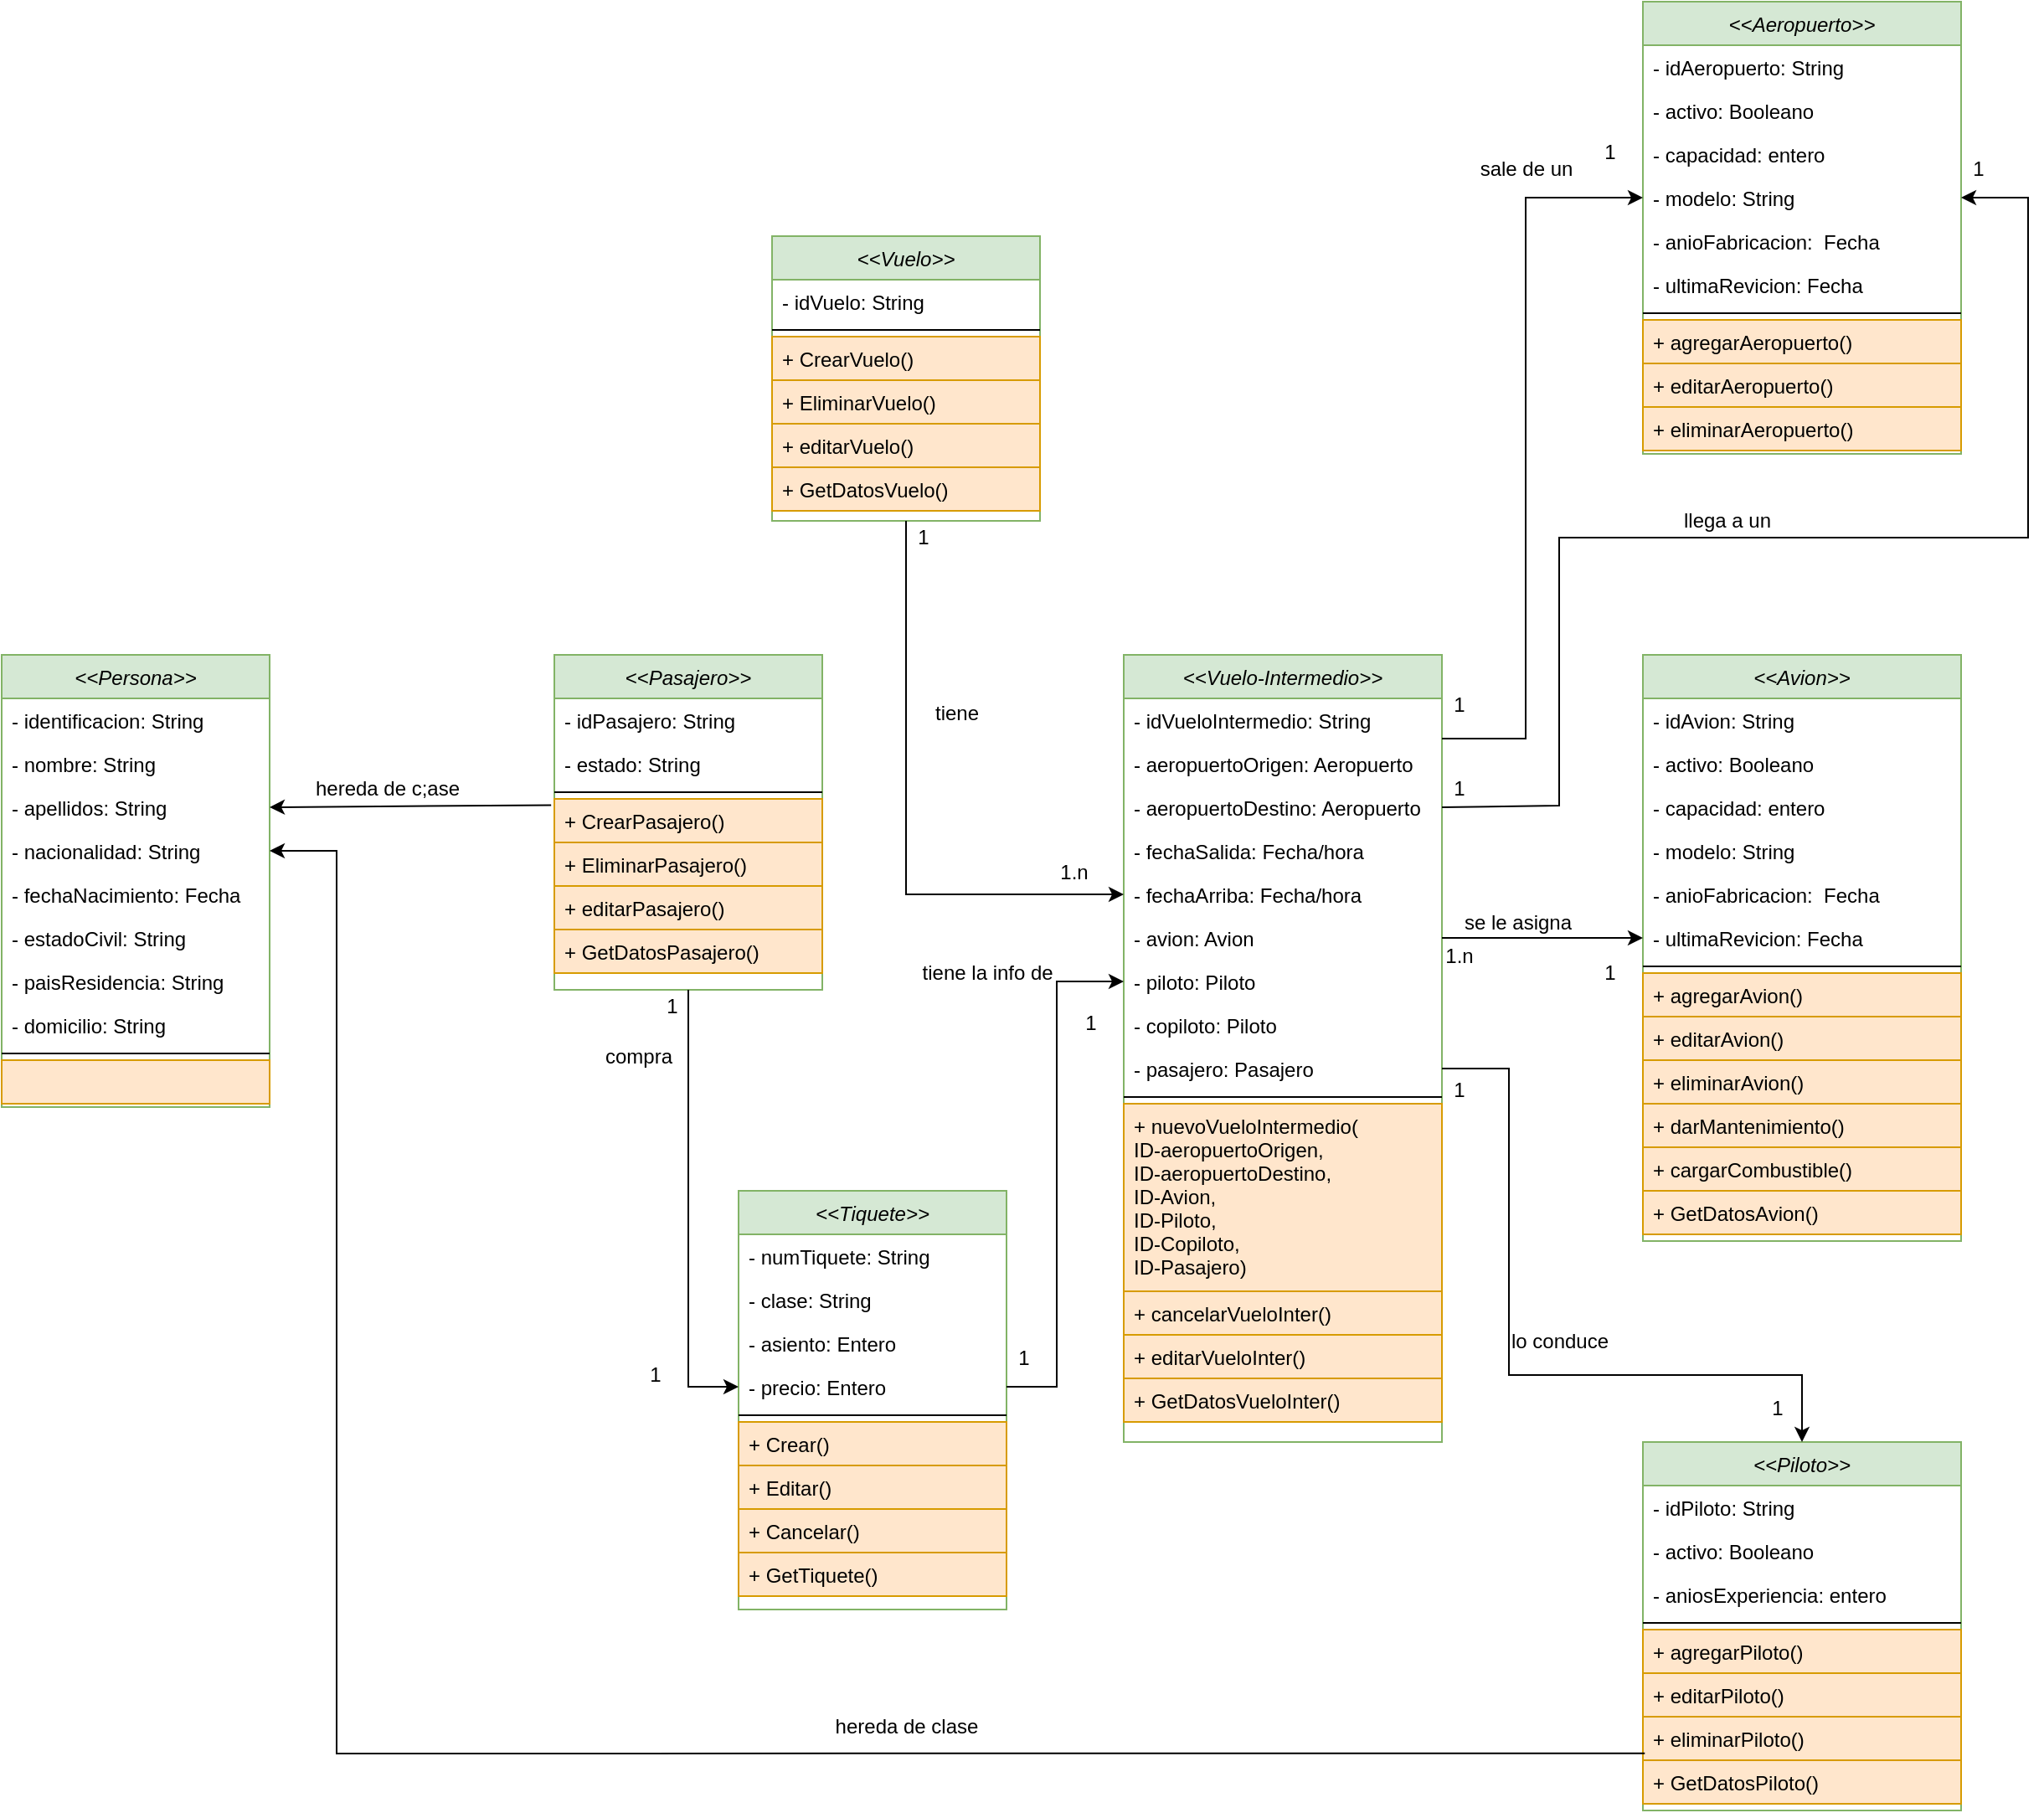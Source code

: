 <mxfile version="20.7.4" type="device"><diagram id="C5RBs43oDa-KdzZeNtuy" name="Page-1"><mxGraphModel dx="1018" dy="1981" grid="1" gridSize="10" guides="1" tooltips="1" connect="1" arrows="1" fold="1" page="1" pageScale="1" pageWidth="827" pageHeight="1169" math="0" shadow="0"><root><mxCell id="WIyWlLk6GJQsqaUBKTNV-0"/><mxCell id="WIyWlLk6GJQsqaUBKTNV-1" parent="WIyWlLk6GJQsqaUBKTNV-0"/><mxCell id="zkfFHV4jXpPFQw0GAbJ--0" value="&lt;&lt;Persona&gt;&gt;" style="swimlane;fontStyle=2;align=center;verticalAlign=top;childLayout=stackLayout;horizontal=1;startSize=26;horizontalStack=0;resizeParent=1;resizeLast=0;collapsible=1;marginBottom=0;rounded=0;shadow=0;strokeWidth=1;fillColor=#d5e8d4;strokeColor=#82b366;" parent="WIyWlLk6GJQsqaUBKTNV-1" vertex="1"><mxGeometry x="150" y="-40" width="160" height="270" as="geometry"><mxRectangle x="230" y="140" width="160" height="26" as="alternateBounds"/></mxGeometry></mxCell><mxCell id="zkfFHV4jXpPFQw0GAbJ--1" value="- identificacion: String" style="text;align=left;verticalAlign=top;spacingLeft=4;spacingRight=4;overflow=hidden;rotatable=0;points=[[0,0.5],[1,0.5]];portConstraint=eastwest;" parent="zkfFHV4jXpPFQw0GAbJ--0" vertex="1"><mxGeometry y="26" width="160" height="26" as="geometry"/></mxCell><mxCell id="dXhP8TIzylV8BkJIkrdL-0" value="- nombre: String" style="text;align=left;verticalAlign=top;spacingLeft=4;spacingRight=4;overflow=hidden;rotatable=0;points=[[0,0.5],[1,0.5]];portConstraint=eastwest;" parent="zkfFHV4jXpPFQw0GAbJ--0" vertex="1"><mxGeometry y="52" width="160" height="26" as="geometry"/></mxCell><mxCell id="dXhP8TIzylV8BkJIkrdL-1" value="- apellidos: String" style="text;align=left;verticalAlign=top;spacingLeft=4;spacingRight=4;overflow=hidden;rotatable=0;points=[[0,0.5],[1,0.5]];portConstraint=eastwest;" parent="zkfFHV4jXpPFQw0GAbJ--0" vertex="1"><mxGeometry y="78" width="160" height="26" as="geometry"/></mxCell><mxCell id="dXhP8TIzylV8BkJIkrdL-2" value="- nacionalidad: String" style="text;align=left;verticalAlign=top;spacingLeft=4;spacingRight=4;overflow=hidden;rotatable=0;points=[[0,0.5],[1,0.5]];portConstraint=eastwest;" parent="zkfFHV4jXpPFQw0GAbJ--0" vertex="1"><mxGeometry y="104" width="160" height="26" as="geometry"/></mxCell><mxCell id="dXhP8TIzylV8BkJIkrdL-3" value="- fechaNacimiento: Fecha" style="text;align=left;verticalAlign=top;spacingLeft=4;spacingRight=4;overflow=hidden;rotatable=0;points=[[0,0.5],[1,0.5]];portConstraint=eastwest;" parent="zkfFHV4jXpPFQw0GAbJ--0" vertex="1"><mxGeometry y="130" width="160" height="26" as="geometry"/></mxCell><mxCell id="dXhP8TIzylV8BkJIkrdL-4" value="- estadoCivil: String" style="text;align=left;verticalAlign=top;spacingLeft=4;spacingRight=4;overflow=hidden;rotatable=0;points=[[0,0.5],[1,0.5]];portConstraint=eastwest;" parent="zkfFHV4jXpPFQw0GAbJ--0" vertex="1"><mxGeometry y="156" width="160" height="26" as="geometry"/></mxCell><mxCell id="dXhP8TIzylV8BkJIkrdL-5" value="- paisResidencia: String" style="text;align=left;verticalAlign=top;spacingLeft=4;spacingRight=4;overflow=hidden;rotatable=0;points=[[0,0.5],[1,0.5]];portConstraint=eastwest;" parent="zkfFHV4jXpPFQw0GAbJ--0" vertex="1"><mxGeometry y="182" width="160" height="26" as="geometry"/></mxCell><mxCell id="dXhP8TIzylV8BkJIkrdL-6" value="- domicilio: String" style="text;align=left;verticalAlign=top;spacingLeft=4;spacingRight=4;overflow=hidden;rotatable=0;points=[[0,0.5],[1,0.5]];portConstraint=eastwest;" parent="zkfFHV4jXpPFQw0GAbJ--0" vertex="1"><mxGeometry y="208" width="160" height="26" as="geometry"/></mxCell><mxCell id="zkfFHV4jXpPFQw0GAbJ--4" value="" style="line;html=1;strokeWidth=1;align=left;verticalAlign=middle;spacingTop=-1;spacingLeft=3;spacingRight=3;rotatable=0;labelPosition=right;points=[];portConstraint=eastwest;" parent="zkfFHV4jXpPFQw0GAbJ--0" vertex="1"><mxGeometry y="234" width="160" height="8" as="geometry"/></mxCell><mxCell id="dXhP8TIzylV8BkJIkrdL-23" value="" style="text;align=left;verticalAlign=top;spacingLeft=4;spacingRight=4;overflow=hidden;rotatable=0;points=[[0,0.5],[1,0.5]];portConstraint=eastwest;fillColor=#ffe6cc;strokeColor=#d79b00;" parent="zkfFHV4jXpPFQw0GAbJ--0" vertex="1"><mxGeometry y="242" width="160" height="26" as="geometry"/></mxCell><mxCell id="dXhP8TIzylV8BkJIkrdL-7" value="&lt;&lt;Pasajero&gt;&gt;" style="swimlane;fontStyle=2;align=center;verticalAlign=top;childLayout=stackLayout;horizontal=1;startSize=26;horizontalStack=0;resizeParent=1;resizeLast=0;collapsible=1;marginBottom=0;rounded=0;shadow=0;strokeWidth=1;fillColor=#d5e8d4;strokeColor=#82b366;" parent="WIyWlLk6GJQsqaUBKTNV-1" vertex="1"><mxGeometry x="480" y="-40" width="160" height="200" as="geometry"><mxRectangle x="230" y="140" width="160" height="26" as="alternateBounds"/></mxGeometry></mxCell><mxCell id="dXhP8TIzylV8BkJIkrdL-8" value="- idPasajero: String" style="text;align=left;verticalAlign=top;spacingLeft=4;spacingRight=4;overflow=hidden;rotatable=0;points=[[0,0.5],[1,0.5]];portConstraint=eastwest;" parent="dXhP8TIzylV8BkJIkrdL-7" vertex="1"><mxGeometry y="26" width="160" height="26" as="geometry"/></mxCell><mxCell id="dXhP8TIzylV8BkJIkrdL-9" value="- estado: String" style="text;align=left;verticalAlign=top;spacingLeft=4;spacingRight=4;overflow=hidden;rotatable=0;points=[[0,0.5],[1,0.5]];portConstraint=eastwest;" parent="dXhP8TIzylV8BkJIkrdL-7" vertex="1"><mxGeometry y="52" width="160" height="26" as="geometry"/></mxCell><mxCell id="dXhP8TIzylV8BkJIkrdL-16" value="" style="line;html=1;strokeWidth=1;align=left;verticalAlign=middle;spacingTop=-1;spacingLeft=3;spacingRight=3;rotatable=0;labelPosition=right;points=[];portConstraint=eastwest;" parent="dXhP8TIzylV8BkJIkrdL-7" vertex="1"><mxGeometry y="78" width="160" height="8" as="geometry"/></mxCell><mxCell id="dXhP8TIzylV8BkJIkrdL-18" value="+ CrearPasajero()" style="text;align=left;verticalAlign=top;spacingLeft=4;spacingRight=4;overflow=hidden;rotatable=0;points=[[0,0.5],[1,0.5]];portConstraint=eastwest;fillColor=#ffe6cc;strokeColor=#d79b00;" parent="dXhP8TIzylV8BkJIkrdL-7" vertex="1"><mxGeometry y="86" width="160" height="26" as="geometry"/></mxCell><mxCell id="dXhP8TIzylV8BkJIkrdL-19" value="+ EliminarPasajero()" style="text;align=left;verticalAlign=top;spacingLeft=4;spacingRight=4;overflow=hidden;rotatable=0;points=[[0,0.5],[1,0.5]];portConstraint=eastwest;fillColor=#ffe6cc;strokeColor=#d79b00;" parent="dXhP8TIzylV8BkJIkrdL-7" vertex="1"><mxGeometry y="112" width="160" height="26" as="geometry"/></mxCell><mxCell id="dXhP8TIzylV8BkJIkrdL-20" value="+ editarPasajero()" style="text;align=left;verticalAlign=top;spacingLeft=4;spacingRight=4;overflow=hidden;rotatable=0;points=[[0,0.5],[1,0.5]];portConstraint=eastwest;fillColor=#ffe6cc;strokeColor=#d79b00;" parent="dXhP8TIzylV8BkJIkrdL-7" vertex="1"><mxGeometry y="138" width="160" height="26" as="geometry"/></mxCell><mxCell id="dXhP8TIzylV8BkJIkrdL-21" value="+ GetDatosPasajero()" style="text;align=left;verticalAlign=top;spacingLeft=4;spacingRight=4;overflow=hidden;rotatable=0;points=[[0,0.5],[1,0.5]];portConstraint=eastwest;fillColor=#ffe6cc;strokeColor=#d79b00;" parent="dXhP8TIzylV8BkJIkrdL-7" vertex="1"><mxGeometry y="164" width="160" height="26" as="geometry"/></mxCell><mxCell id="dXhP8TIzylV8BkJIkrdL-25" value="&lt;&lt;Vuelo&gt;&gt;" style="swimlane;fontStyle=2;align=center;verticalAlign=top;childLayout=stackLayout;horizontal=1;startSize=26;horizontalStack=0;resizeParent=1;resizeLast=0;collapsible=1;marginBottom=0;rounded=0;shadow=0;strokeWidth=1;fillColor=#d5e8d4;strokeColor=#82b366;" parent="WIyWlLk6GJQsqaUBKTNV-1" vertex="1"><mxGeometry x="610" y="-290" width="160" height="170" as="geometry"><mxRectangle x="230" y="140" width="160" height="26" as="alternateBounds"/></mxGeometry></mxCell><mxCell id="dXhP8TIzylV8BkJIkrdL-26" value="- idVuelo: String" style="text;align=left;verticalAlign=top;spacingLeft=4;spacingRight=4;overflow=hidden;rotatable=0;points=[[0,0.5],[1,0.5]];portConstraint=eastwest;" parent="dXhP8TIzylV8BkJIkrdL-25" vertex="1"><mxGeometry y="26" width="160" height="26" as="geometry"/></mxCell><mxCell id="dXhP8TIzylV8BkJIkrdL-28" value="" style="line;html=1;strokeWidth=1;align=left;verticalAlign=middle;spacingTop=-1;spacingLeft=3;spacingRight=3;rotatable=0;labelPosition=right;points=[];portConstraint=eastwest;" parent="dXhP8TIzylV8BkJIkrdL-25" vertex="1"><mxGeometry y="52" width="160" height="8" as="geometry"/></mxCell><mxCell id="dXhP8TIzylV8BkJIkrdL-29" value="+ CrearVuelo()" style="text;align=left;verticalAlign=top;spacingLeft=4;spacingRight=4;overflow=hidden;rotatable=0;points=[[0,0.5],[1,0.5]];portConstraint=eastwest;fillColor=#ffe6cc;strokeColor=#d79b00;" parent="dXhP8TIzylV8BkJIkrdL-25" vertex="1"><mxGeometry y="60" width="160" height="26" as="geometry"/></mxCell><mxCell id="dXhP8TIzylV8BkJIkrdL-30" value="+ EliminarVuelo()" style="text;align=left;verticalAlign=top;spacingLeft=4;spacingRight=4;overflow=hidden;rotatable=0;points=[[0,0.5],[1,0.5]];portConstraint=eastwest;fillColor=#ffe6cc;strokeColor=#d79b00;" parent="dXhP8TIzylV8BkJIkrdL-25" vertex="1"><mxGeometry y="86" width="160" height="26" as="geometry"/></mxCell><mxCell id="dXhP8TIzylV8BkJIkrdL-31" value="+ editarVuelo()" style="text;align=left;verticalAlign=top;spacingLeft=4;spacingRight=4;overflow=hidden;rotatable=0;points=[[0,0.5],[1,0.5]];portConstraint=eastwest;fillColor=#ffe6cc;strokeColor=#d79b00;" parent="dXhP8TIzylV8BkJIkrdL-25" vertex="1"><mxGeometry y="112" width="160" height="26" as="geometry"/></mxCell><mxCell id="dXhP8TIzylV8BkJIkrdL-32" value="+ GetDatosVuelo()" style="text;align=left;verticalAlign=top;spacingLeft=4;spacingRight=4;overflow=hidden;rotatable=0;points=[[0,0.5],[1,0.5]];portConstraint=eastwest;fillColor=#ffe6cc;strokeColor=#d79b00;" parent="dXhP8TIzylV8BkJIkrdL-25" vertex="1"><mxGeometry y="138" width="160" height="26" as="geometry"/></mxCell><mxCell id="dXhP8TIzylV8BkJIkrdL-33" value="&lt;&lt;Tiquete&gt;&gt;" style="swimlane;fontStyle=2;align=center;verticalAlign=top;childLayout=stackLayout;horizontal=1;startSize=26;horizontalStack=0;resizeParent=1;resizeLast=0;collapsible=1;marginBottom=0;rounded=0;shadow=0;strokeWidth=1;fillColor=#d5e8d4;strokeColor=#82b366;" parent="WIyWlLk6GJQsqaUBKTNV-1" vertex="1"><mxGeometry x="590" y="280" width="160" height="250" as="geometry"><mxRectangle x="230" y="140" width="160" height="26" as="alternateBounds"/></mxGeometry></mxCell><mxCell id="dXhP8TIzylV8BkJIkrdL-34" value="- numTiquete: String" style="text;align=left;verticalAlign=top;spacingLeft=4;spacingRight=4;overflow=hidden;rotatable=0;points=[[0,0.5],[1,0.5]];portConstraint=eastwest;" parent="dXhP8TIzylV8BkJIkrdL-33" vertex="1"><mxGeometry y="26" width="160" height="26" as="geometry"/></mxCell><mxCell id="dXhP8TIzylV8BkJIkrdL-35" value="- clase: String" style="text;align=left;verticalAlign=top;spacingLeft=4;spacingRight=4;overflow=hidden;rotatable=0;points=[[0,0.5],[1,0.5]];portConstraint=eastwest;" parent="dXhP8TIzylV8BkJIkrdL-33" vertex="1"><mxGeometry y="52" width="160" height="26" as="geometry"/></mxCell><mxCell id="dXhP8TIzylV8BkJIkrdL-36" value="- asiento: Entero" style="text;align=left;verticalAlign=top;spacingLeft=4;spacingRight=4;overflow=hidden;rotatable=0;points=[[0,0.5],[1,0.5]];portConstraint=eastwest;" parent="dXhP8TIzylV8BkJIkrdL-33" vertex="1"><mxGeometry y="78" width="160" height="26" as="geometry"/></mxCell><mxCell id="dXhP8TIzylV8BkJIkrdL-37" value="- precio: Entero" style="text;align=left;verticalAlign=top;spacingLeft=4;spacingRight=4;overflow=hidden;rotatable=0;points=[[0,0.5],[1,0.5]];portConstraint=eastwest;" parent="dXhP8TIzylV8BkJIkrdL-33" vertex="1"><mxGeometry y="104" width="160" height="26" as="geometry"/></mxCell><mxCell id="dXhP8TIzylV8BkJIkrdL-42" value="" style="line;html=1;strokeWidth=1;align=left;verticalAlign=middle;spacingTop=-1;spacingLeft=3;spacingRight=3;rotatable=0;labelPosition=right;points=[];portConstraint=eastwest;" parent="dXhP8TIzylV8BkJIkrdL-33" vertex="1"><mxGeometry y="130" width="160" height="8" as="geometry"/></mxCell><mxCell id="dXhP8TIzylV8BkJIkrdL-44" value="+ Crear()" style="text;align=left;verticalAlign=top;spacingLeft=4;spacingRight=4;overflow=hidden;rotatable=0;points=[[0,0.5],[1,0.5]];portConstraint=eastwest;fillColor=#ffe6cc;strokeColor=#d79b00;" parent="dXhP8TIzylV8BkJIkrdL-33" vertex="1"><mxGeometry y="138" width="160" height="26" as="geometry"/></mxCell><mxCell id="dXhP8TIzylV8BkJIkrdL-47" value="+ Editar()" style="text;align=left;verticalAlign=top;spacingLeft=4;spacingRight=4;overflow=hidden;rotatable=0;points=[[0,0.5],[1,0.5]];portConstraint=eastwest;fillColor=#ffe6cc;strokeColor=#d79b00;" parent="dXhP8TIzylV8BkJIkrdL-33" vertex="1"><mxGeometry y="164" width="160" height="26" as="geometry"/></mxCell><mxCell id="dXhP8TIzylV8BkJIkrdL-46" value="+ Cancelar()" style="text;align=left;verticalAlign=top;spacingLeft=4;spacingRight=4;overflow=hidden;rotatable=0;points=[[0,0.5],[1,0.5]];portConstraint=eastwest;fillColor=#ffe6cc;strokeColor=#d79b00;" parent="dXhP8TIzylV8BkJIkrdL-33" vertex="1"><mxGeometry y="190" width="160" height="26" as="geometry"/></mxCell><mxCell id="dXhP8TIzylV8BkJIkrdL-45" value="+ GetTiquete()" style="text;align=left;verticalAlign=top;spacingLeft=4;spacingRight=4;overflow=hidden;rotatable=0;points=[[0,0.5],[1,0.5]];portConstraint=eastwest;fillColor=#ffe6cc;strokeColor=#d79b00;" parent="dXhP8TIzylV8BkJIkrdL-33" vertex="1"><mxGeometry y="216" width="160" height="26" as="geometry"/></mxCell><mxCell id="dXhP8TIzylV8BkJIkrdL-48" value="&lt;&lt;Vuelo-Intermedio&gt;&gt;" style="swimlane;fontStyle=2;align=center;verticalAlign=top;childLayout=stackLayout;horizontal=1;startSize=26;horizontalStack=0;resizeParent=1;resizeLast=0;collapsible=1;marginBottom=0;rounded=0;shadow=0;strokeWidth=1;fillColor=#d5e8d4;strokeColor=#82b366;" parent="WIyWlLk6GJQsqaUBKTNV-1" vertex="1"><mxGeometry x="820" y="-40" width="190" height="470" as="geometry"><mxRectangle x="230" y="140" width="160" height="26" as="alternateBounds"/></mxGeometry></mxCell><mxCell id="dXhP8TIzylV8BkJIkrdL-49" value="- idVueloIntermedio: String" style="text;align=left;verticalAlign=top;spacingLeft=4;spacingRight=4;overflow=hidden;rotatable=0;points=[[0,0.5],[1,0.5]];portConstraint=eastwest;" parent="dXhP8TIzylV8BkJIkrdL-48" vertex="1"><mxGeometry y="26" width="190" height="26" as="geometry"/></mxCell><mxCell id="dXhP8TIzylV8BkJIkrdL-50" value="- aeropuertoOrigen: Aeropuerto" style="text;align=left;verticalAlign=top;spacingLeft=4;spacingRight=4;overflow=hidden;rotatable=0;points=[[0,0.5],[1,0.5]];portConstraint=eastwest;" parent="dXhP8TIzylV8BkJIkrdL-48" vertex="1"><mxGeometry y="52" width="190" height="26" as="geometry"/></mxCell><mxCell id="dXhP8TIzylV8BkJIkrdL-59" value="- aeropuertoDestino: Aeropuerto" style="text;align=left;verticalAlign=top;spacingLeft=4;spacingRight=4;overflow=hidden;rotatable=0;points=[[0,0.5],[1,0.5]];portConstraint=eastwest;" parent="dXhP8TIzylV8BkJIkrdL-48" vertex="1"><mxGeometry y="78" width="190" height="26" as="geometry"/></mxCell><mxCell id="dXhP8TIzylV8BkJIkrdL-52" value="- fechaSalida: Fecha/hora" style="text;align=left;verticalAlign=top;spacingLeft=4;spacingRight=4;overflow=hidden;rotatable=0;points=[[0,0.5],[1,0.5]];portConstraint=eastwest;" parent="dXhP8TIzylV8BkJIkrdL-48" vertex="1"><mxGeometry y="104" width="190" height="26" as="geometry"/></mxCell><mxCell id="dXhP8TIzylV8BkJIkrdL-53" value="- fechaArriba: Fecha/hora" style="text;align=left;verticalAlign=top;spacingLeft=4;spacingRight=4;overflow=hidden;rotatable=0;points=[[0,0.5],[1,0.5]];portConstraint=eastwest;" parent="dXhP8TIzylV8BkJIkrdL-48" vertex="1"><mxGeometry y="130" width="190" height="26" as="geometry"/></mxCell><mxCell id="dXhP8TIzylV8BkJIkrdL-54" value="- avion: Avion" style="text;align=left;verticalAlign=top;spacingLeft=4;spacingRight=4;overflow=hidden;rotatable=0;points=[[0,0.5],[1,0.5]];portConstraint=eastwest;" parent="dXhP8TIzylV8BkJIkrdL-48" vertex="1"><mxGeometry y="156" width="190" height="26" as="geometry"/></mxCell><mxCell id="dXhP8TIzylV8BkJIkrdL-55" value="- piloto: Piloto" style="text;align=left;verticalAlign=top;spacingLeft=4;spacingRight=4;overflow=hidden;rotatable=0;points=[[0,0.5],[1,0.5]];portConstraint=eastwest;" parent="dXhP8TIzylV8BkJIkrdL-48" vertex="1"><mxGeometry y="182" width="190" height="26" as="geometry"/></mxCell><mxCell id="dXhP8TIzylV8BkJIkrdL-56" value="- copiloto: Piloto" style="text;align=left;verticalAlign=top;spacingLeft=4;spacingRight=4;overflow=hidden;rotatable=0;points=[[0,0.5],[1,0.5]];portConstraint=eastwest;" parent="dXhP8TIzylV8BkJIkrdL-48" vertex="1"><mxGeometry y="208" width="190" height="26" as="geometry"/></mxCell><mxCell id="dXhP8TIzylV8BkJIkrdL-60" value="- pasajero: Pasajero" style="text;align=left;verticalAlign=top;spacingLeft=4;spacingRight=4;overflow=hidden;rotatable=0;points=[[0,0.5],[1,0.5]];portConstraint=eastwest;" parent="dXhP8TIzylV8BkJIkrdL-48" vertex="1"><mxGeometry y="234" width="190" height="26" as="geometry"/></mxCell><mxCell id="dXhP8TIzylV8BkJIkrdL-57" value="" style="line;html=1;strokeWidth=1;align=left;verticalAlign=middle;spacingTop=-1;spacingLeft=3;spacingRight=3;rotatable=0;labelPosition=right;points=[];portConstraint=eastwest;" parent="dXhP8TIzylV8BkJIkrdL-48" vertex="1"><mxGeometry y="260" width="190" height="8" as="geometry"/></mxCell><mxCell id="dXhP8TIzylV8BkJIkrdL-61" value="+ nuevoVueloIntermedio(&#10;ID-aeropuertoOrigen,&#10;ID-aeropuertoDestino,&#10;ID-Avion,&#10;ID-Piloto,&#10;ID-Copiloto,&#10;ID-Pasajero)" style="text;align=left;verticalAlign=top;spacingLeft=4;spacingRight=4;overflow=hidden;rotatable=0;points=[[0,0.5],[1,0.5]];portConstraint=eastwest;fillColor=#ffe6cc;strokeColor=#d79b00;" parent="dXhP8TIzylV8BkJIkrdL-48" vertex="1"><mxGeometry y="268" width="190" height="112" as="geometry"/></mxCell><mxCell id="dXhP8TIzylV8BkJIkrdL-62" value="+ cancelarVueloInter()" style="text;align=left;verticalAlign=top;spacingLeft=4;spacingRight=4;overflow=hidden;rotatable=0;points=[[0,0.5],[1,0.5]];portConstraint=eastwest;fillColor=#ffe6cc;strokeColor=#d79b00;" parent="dXhP8TIzylV8BkJIkrdL-48" vertex="1"><mxGeometry y="380" width="190" height="26" as="geometry"/></mxCell><mxCell id="dXhP8TIzylV8BkJIkrdL-64" value="+ editarVueloInter()" style="text;align=left;verticalAlign=top;spacingLeft=4;spacingRight=4;overflow=hidden;rotatable=0;points=[[0,0.5],[1,0.5]];portConstraint=eastwest;fillColor=#ffe6cc;strokeColor=#d79b00;" parent="dXhP8TIzylV8BkJIkrdL-48" vertex="1"><mxGeometry y="406" width="190" height="26" as="geometry"/></mxCell><mxCell id="dXhP8TIzylV8BkJIkrdL-65" value="+ GetDatosVueloInter()" style="text;align=left;verticalAlign=top;spacingLeft=4;spacingRight=4;overflow=hidden;rotatable=0;points=[[0,0.5],[1,0.5]];portConstraint=eastwest;fillColor=#ffe6cc;strokeColor=#d79b00;" parent="dXhP8TIzylV8BkJIkrdL-48" vertex="1"><mxGeometry y="432" width="190" height="26" as="geometry"/></mxCell><mxCell id="dXhP8TIzylV8BkJIkrdL-66" value="&lt;&lt;Avion&gt;&gt;" style="swimlane;fontStyle=2;align=center;verticalAlign=top;childLayout=stackLayout;horizontal=1;startSize=26;horizontalStack=0;resizeParent=1;resizeLast=0;collapsible=1;marginBottom=0;rounded=0;shadow=0;strokeWidth=1;fillColor=#d5e8d4;strokeColor=#82b366;" parent="WIyWlLk6GJQsqaUBKTNV-1" vertex="1"><mxGeometry x="1130" y="-40" width="190" height="350" as="geometry"><mxRectangle x="230" y="140" width="160" height="26" as="alternateBounds"/></mxGeometry></mxCell><mxCell id="dXhP8TIzylV8BkJIkrdL-67" value="- idAvion: String" style="text;align=left;verticalAlign=top;spacingLeft=4;spacingRight=4;overflow=hidden;rotatable=0;points=[[0,0.5],[1,0.5]];portConstraint=eastwest;" parent="dXhP8TIzylV8BkJIkrdL-66" vertex="1"><mxGeometry y="26" width="190" height="26" as="geometry"/></mxCell><mxCell id="dXhP8TIzylV8BkJIkrdL-68" value="- activo: Booleano" style="text;align=left;verticalAlign=top;spacingLeft=4;spacingRight=4;overflow=hidden;rotatable=0;points=[[0,0.5],[1,0.5]];portConstraint=eastwest;" parent="dXhP8TIzylV8BkJIkrdL-66" vertex="1"><mxGeometry y="52" width="190" height="26" as="geometry"/></mxCell><mxCell id="dXhP8TIzylV8BkJIkrdL-69" value="- capacidad: entero" style="text;align=left;verticalAlign=top;spacingLeft=4;spacingRight=4;overflow=hidden;rotatable=0;points=[[0,0.5],[1,0.5]];portConstraint=eastwest;" parent="dXhP8TIzylV8BkJIkrdL-66" vertex="1"><mxGeometry y="78" width="190" height="26" as="geometry"/></mxCell><mxCell id="dXhP8TIzylV8BkJIkrdL-70" value="- modelo: String" style="text;align=left;verticalAlign=top;spacingLeft=4;spacingRight=4;overflow=hidden;rotatable=0;points=[[0,0.5],[1,0.5]];portConstraint=eastwest;" parent="dXhP8TIzylV8BkJIkrdL-66" vertex="1"><mxGeometry y="104" width="190" height="26" as="geometry"/></mxCell><mxCell id="dXhP8TIzylV8BkJIkrdL-71" value="- anioFabricacion:  Fecha" style="text;align=left;verticalAlign=top;spacingLeft=4;spacingRight=4;overflow=hidden;rotatable=0;points=[[0,0.5],[1,0.5]];portConstraint=eastwest;" parent="dXhP8TIzylV8BkJIkrdL-66" vertex="1"><mxGeometry y="130" width="190" height="26" as="geometry"/></mxCell><mxCell id="dXhP8TIzylV8BkJIkrdL-72" value="- ultimaRevicion: Fecha" style="text;align=left;verticalAlign=top;spacingLeft=4;spacingRight=4;overflow=hidden;rotatable=0;points=[[0,0.5],[1,0.5]];portConstraint=eastwest;" parent="dXhP8TIzylV8BkJIkrdL-66" vertex="1"><mxGeometry y="156" width="190" height="26" as="geometry"/></mxCell><mxCell id="dXhP8TIzylV8BkJIkrdL-76" value="" style="line;html=1;strokeWidth=1;align=left;verticalAlign=middle;spacingTop=-1;spacingLeft=3;spacingRight=3;rotatable=0;labelPosition=right;points=[];portConstraint=eastwest;" parent="dXhP8TIzylV8BkJIkrdL-66" vertex="1"><mxGeometry y="182" width="190" height="8" as="geometry"/></mxCell><mxCell id="dXhP8TIzylV8BkJIkrdL-78" value="+ agregarAvion()" style="text;align=left;verticalAlign=top;spacingLeft=4;spacingRight=4;overflow=hidden;rotatable=0;points=[[0,0.5],[1,0.5]];portConstraint=eastwest;fillColor=#ffe6cc;strokeColor=#d79b00;" parent="dXhP8TIzylV8BkJIkrdL-66" vertex="1"><mxGeometry y="190" width="190" height="26" as="geometry"/></mxCell><mxCell id="dXhP8TIzylV8BkJIkrdL-79" value="+ editarAvion()" style="text;align=left;verticalAlign=top;spacingLeft=4;spacingRight=4;overflow=hidden;rotatable=0;points=[[0,0.5],[1,0.5]];portConstraint=eastwest;fillColor=#ffe6cc;strokeColor=#d79b00;" parent="dXhP8TIzylV8BkJIkrdL-66" vertex="1"><mxGeometry y="216" width="190" height="26" as="geometry"/></mxCell><mxCell id="dXhP8TIzylV8BkJIkrdL-80" value="+ eliminarAvion()" style="text;align=left;verticalAlign=top;spacingLeft=4;spacingRight=4;overflow=hidden;rotatable=0;points=[[0,0.5],[1,0.5]];portConstraint=eastwest;fillColor=#ffe6cc;strokeColor=#d79b00;" parent="dXhP8TIzylV8BkJIkrdL-66" vertex="1"><mxGeometry y="242" width="190" height="26" as="geometry"/></mxCell><mxCell id="dXhP8TIzylV8BkJIkrdL-81" value="+ darMantenimiento()" style="text;align=left;verticalAlign=top;spacingLeft=4;spacingRight=4;overflow=hidden;rotatable=0;points=[[0,0.5],[1,0.5]];portConstraint=eastwest;fillColor=#ffe6cc;strokeColor=#d79b00;" parent="dXhP8TIzylV8BkJIkrdL-66" vertex="1"><mxGeometry y="268" width="190" height="26" as="geometry"/></mxCell><mxCell id="dXhP8TIzylV8BkJIkrdL-82" value="+ cargarCombustible()" style="text;align=left;verticalAlign=top;spacingLeft=4;spacingRight=4;overflow=hidden;rotatable=0;points=[[0,0.5],[1,0.5]];portConstraint=eastwest;fillColor=#ffe6cc;strokeColor=#d79b00;" parent="dXhP8TIzylV8BkJIkrdL-66" vertex="1"><mxGeometry y="294" width="190" height="26" as="geometry"/></mxCell><mxCell id="dXhP8TIzylV8BkJIkrdL-83" value="+ GetDatosAvion()" style="text;align=left;verticalAlign=top;spacingLeft=4;spacingRight=4;overflow=hidden;rotatable=0;points=[[0,0.5],[1,0.5]];portConstraint=eastwest;fillColor=#ffe6cc;strokeColor=#d79b00;" parent="dXhP8TIzylV8BkJIkrdL-66" vertex="1"><mxGeometry y="320" width="190" height="26" as="geometry"/></mxCell><mxCell id="dXhP8TIzylV8BkJIkrdL-84" value="&lt;&lt;Aeropuerto&gt;&gt;" style="swimlane;fontStyle=2;align=center;verticalAlign=top;childLayout=stackLayout;horizontal=1;startSize=26;horizontalStack=0;resizeParent=1;resizeLast=0;collapsible=1;marginBottom=0;rounded=0;shadow=0;strokeWidth=1;fillColor=#d5e8d4;strokeColor=#82b366;" parent="WIyWlLk6GJQsqaUBKTNV-1" vertex="1"><mxGeometry x="1130" y="-430" width="190" height="270" as="geometry"><mxRectangle x="230" y="140" width="160" height="26" as="alternateBounds"/></mxGeometry></mxCell><mxCell id="dXhP8TIzylV8BkJIkrdL-85" value="- idAeropuerto: String" style="text;align=left;verticalAlign=top;spacingLeft=4;spacingRight=4;overflow=hidden;rotatable=0;points=[[0,0.5],[1,0.5]];portConstraint=eastwest;" parent="dXhP8TIzylV8BkJIkrdL-84" vertex="1"><mxGeometry y="26" width="190" height="26" as="geometry"/></mxCell><mxCell id="dXhP8TIzylV8BkJIkrdL-86" value="- activo: Booleano" style="text;align=left;verticalAlign=top;spacingLeft=4;spacingRight=4;overflow=hidden;rotatable=0;points=[[0,0.5],[1,0.5]];portConstraint=eastwest;" parent="dXhP8TIzylV8BkJIkrdL-84" vertex="1"><mxGeometry y="52" width="190" height="26" as="geometry"/></mxCell><mxCell id="dXhP8TIzylV8BkJIkrdL-87" value="- capacidad: entero" style="text;align=left;verticalAlign=top;spacingLeft=4;spacingRight=4;overflow=hidden;rotatable=0;points=[[0,0.5],[1,0.5]];portConstraint=eastwest;" parent="dXhP8TIzylV8BkJIkrdL-84" vertex="1"><mxGeometry y="78" width="190" height="26" as="geometry"/></mxCell><mxCell id="dXhP8TIzylV8BkJIkrdL-88" value="- modelo: String" style="text;align=left;verticalAlign=top;spacingLeft=4;spacingRight=4;overflow=hidden;rotatable=0;points=[[0,0.5],[1,0.5]];portConstraint=eastwest;" parent="dXhP8TIzylV8BkJIkrdL-84" vertex="1"><mxGeometry y="104" width="190" height="26" as="geometry"/></mxCell><mxCell id="dXhP8TIzylV8BkJIkrdL-89" value="- anioFabricacion:  Fecha" style="text;align=left;verticalAlign=top;spacingLeft=4;spacingRight=4;overflow=hidden;rotatable=0;points=[[0,0.5],[1,0.5]];portConstraint=eastwest;" parent="dXhP8TIzylV8BkJIkrdL-84" vertex="1"><mxGeometry y="130" width="190" height="26" as="geometry"/></mxCell><mxCell id="dXhP8TIzylV8BkJIkrdL-90" value="- ultimaRevicion: Fecha" style="text;align=left;verticalAlign=top;spacingLeft=4;spacingRight=4;overflow=hidden;rotatable=0;points=[[0,0.5],[1,0.5]];portConstraint=eastwest;" parent="dXhP8TIzylV8BkJIkrdL-84" vertex="1"><mxGeometry y="156" width="190" height="26" as="geometry"/></mxCell><mxCell id="dXhP8TIzylV8BkJIkrdL-91" value="" style="line;html=1;strokeWidth=1;align=left;verticalAlign=middle;spacingTop=-1;spacingLeft=3;spacingRight=3;rotatable=0;labelPosition=right;points=[];portConstraint=eastwest;" parent="dXhP8TIzylV8BkJIkrdL-84" vertex="1"><mxGeometry y="182" width="190" height="8" as="geometry"/></mxCell><mxCell id="dXhP8TIzylV8BkJIkrdL-92" value="+ agregarAeropuerto()" style="text;align=left;verticalAlign=top;spacingLeft=4;spacingRight=4;overflow=hidden;rotatable=0;points=[[0,0.5],[1,0.5]];portConstraint=eastwest;fillColor=#ffe6cc;strokeColor=#d79b00;" parent="dXhP8TIzylV8BkJIkrdL-84" vertex="1"><mxGeometry y="190" width="190" height="26" as="geometry"/></mxCell><mxCell id="dXhP8TIzylV8BkJIkrdL-93" value="+ editarAeropuerto()" style="text;align=left;verticalAlign=top;spacingLeft=4;spacingRight=4;overflow=hidden;rotatable=0;points=[[0,0.5],[1,0.5]];portConstraint=eastwest;fillColor=#ffe6cc;strokeColor=#d79b00;" parent="dXhP8TIzylV8BkJIkrdL-84" vertex="1"><mxGeometry y="216" width="190" height="26" as="geometry"/></mxCell><mxCell id="dXhP8TIzylV8BkJIkrdL-94" value="+ eliminarAeropuerto()" style="text;align=left;verticalAlign=top;spacingLeft=4;spacingRight=4;overflow=hidden;rotatable=0;points=[[0,0.5],[1,0.5]];portConstraint=eastwest;fillColor=#ffe6cc;strokeColor=#d79b00;" parent="dXhP8TIzylV8BkJIkrdL-84" vertex="1"><mxGeometry y="242" width="190" height="26" as="geometry"/></mxCell><mxCell id="dXhP8TIzylV8BkJIkrdL-98" value="&lt;&lt;Piloto&gt;&gt;" style="swimlane;fontStyle=2;align=center;verticalAlign=top;childLayout=stackLayout;horizontal=1;startSize=26;horizontalStack=0;resizeParent=1;resizeLast=0;collapsible=1;marginBottom=0;rounded=0;shadow=0;strokeWidth=1;fillColor=#d5e8d4;strokeColor=#82b366;" parent="WIyWlLk6GJQsqaUBKTNV-1" vertex="1"><mxGeometry x="1130" y="430" width="190" height="220" as="geometry"><mxRectangle x="230" y="140" width="160" height="26" as="alternateBounds"/></mxGeometry></mxCell><mxCell id="dXhP8TIzylV8BkJIkrdL-99" value="- idPiloto: String" style="text;align=left;verticalAlign=top;spacingLeft=4;spacingRight=4;overflow=hidden;rotatable=0;points=[[0,0.5],[1,0.5]];portConstraint=eastwest;" parent="dXhP8TIzylV8BkJIkrdL-98" vertex="1"><mxGeometry y="26" width="190" height="26" as="geometry"/></mxCell><mxCell id="dXhP8TIzylV8BkJIkrdL-100" value="- activo: Booleano" style="text;align=left;verticalAlign=top;spacingLeft=4;spacingRight=4;overflow=hidden;rotatable=0;points=[[0,0.5],[1,0.5]];portConstraint=eastwest;" parent="dXhP8TIzylV8BkJIkrdL-98" vertex="1"><mxGeometry y="52" width="190" height="26" as="geometry"/></mxCell><mxCell id="dXhP8TIzylV8BkJIkrdL-101" value="- aniosExperiencia: entero" style="text;align=left;verticalAlign=top;spacingLeft=4;spacingRight=4;overflow=hidden;rotatable=0;points=[[0,0.5],[1,0.5]];portConstraint=eastwest;" parent="dXhP8TIzylV8BkJIkrdL-98" vertex="1"><mxGeometry y="78" width="190" height="26" as="geometry"/></mxCell><mxCell id="dXhP8TIzylV8BkJIkrdL-105" value="" style="line;html=1;strokeWidth=1;align=left;verticalAlign=middle;spacingTop=-1;spacingLeft=3;spacingRight=3;rotatable=0;labelPosition=right;points=[];portConstraint=eastwest;" parent="dXhP8TIzylV8BkJIkrdL-98" vertex="1"><mxGeometry y="104" width="190" height="8" as="geometry"/></mxCell><mxCell id="dXhP8TIzylV8BkJIkrdL-106" value="+ agregarPiloto()" style="text;align=left;verticalAlign=top;spacingLeft=4;spacingRight=4;overflow=hidden;rotatable=0;points=[[0,0.5],[1,0.5]];portConstraint=eastwest;fillColor=#ffe6cc;strokeColor=#d79b00;" parent="dXhP8TIzylV8BkJIkrdL-98" vertex="1"><mxGeometry y="112" width="190" height="26" as="geometry"/></mxCell><mxCell id="dXhP8TIzylV8BkJIkrdL-107" value="+ editarPiloto()" style="text;align=left;verticalAlign=top;spacingLeft=4;spacingRight=4;overflow=hidden;rotatable=0;points=[[0,0.5],[1,0.5]];portConstraint=eastwest;fillColor=#ffe6cc;strokeColor=#d79b00;" parent="dXhP8TIzylV8BkJIkrdL-98" vertex="1"><mxGeometry y="138" width="190" height="26" as="geometry"/></mxCell><mxCell id="dXhP8TIzylV8BkJIkrdL-108" value="+ eliminarPiloto()" style="text;align=left;verticalAlign=top;spacingLeft=4;spacingRight=4;overflow=hidden;rotatable=0;points=[[0,0.5],[1,0.5]];portConstraint=eastwest;fillColor=#ffe6cc;strokeColor=#d79b00;" parent="dXhP8TIzylV8BkJIkrdL-98" vertex="1"><mxGeometry y="164" width="190" height="26" as="geometry"/></mxCell><mxCell id="dXhP8TIzylV8BkJIkrdL-109" value="+ GetDatosPiloto()" style="text;align=left;verticalAlign=top;spacingLeft=4;spacingRight=4;overflow=hidden;rotatable=0;points=[[0,0.5],[1,0.5]];portConstraint=eastwest;fillColor=#ffe6cc;strokeColor=#d79b00;" parent="dXhP8TIzylV8BkJIkrdL-98" vertex="1"><mxGeometry y="190" width="190" height="26" as="geometry"/></mxCell><mxCell id="dXhP8TIzylV8BkJIkrdL-112" value="" style="endArrow=classic;html=1;rounded=0;entryX=1;entryY=0.5;entryDx=0;entryDy=0;exitX=0.006;exitY=-0.16;exitDx=0;exitDy=0;exitPerimeter=0;" parent="WIyWlLk6GJQsqaUBKTNV-1" source="dXhP8TIzylV8BkJIkrdL-109" target="dXhP8TIzylV8BkJIkrdL-2" edge="1"><mxGeometry width="50" height="50" relative="1" as="geometry"><mxPoint x="800" y="110" as="sourcePoint"/><mxPoint x="850" y="60" as="targetPoint"/><Array as="points"><mxPoint x="350" y="616"/><mxPoint x="350" y="77"/></Array></mxGeometry></mxCell><mxCell id="dXhP8TIzylV8BkJIkrdL-113" value="" style="endArrow=classic;html=1;rounded=0;entryX=1;entryY=0.5;entryDx=0;entryDy=0;exitX=-0.012;exitY=0.142;exitDx=0;exitDy=0;exitPerimeter=0;" parent="WIyWlLk6GJQsqaUBKTNV-1" source="dXhP8TIzylV8BkJIkrdL-18" target="dXhP8TIzylV8BkJIkrdL-1" edge="1"><mxGeometry width="50" height="50" relative="1" as="geometry"><mxPoint x="800" y="110" as="sourcePoint"/><mxPoint x="850" y="60" as="targetPoint"/></mxGeometry></mxCell><mxCell id="dXhP8TIzylV8BkJIkrdL-114" value="" style="endArrow=classic;html=1;rounded=0;entryX=0;entryY=0.5;entryDx=0;entryDy=0;exitX=0.5;exitY=1;exitDx=0;exitDy=0;" parent="WIyWlLk6GJQsqaUBKTNV-1" source="dXhP8TIzylV8BkJIkrdL-7" target="dXhP8TIzylV8BkJIkrdL-37" edge="1"><mxGeometry width="50" height="50" relative="1" as="geometry"><mxPoint x="800" y="110" as="sourcePoint"/><mxPoint x="850" y="60" as="targetPoint"/><Array as="points"><mxPoint x="560" y="397"/></Array></mxGeometry></mxCell><mxCell id="dXhP8TIzylV8BkJIkrdL-115" value="" style="endArrow=classic;html=1;rounded=0;entryX=0;entryY=0.5;entryDx=0;entryDy=0;exitX=1;exitY=0.5;exitDx=0;exitDy=0;" parent="WIyWlLk6GJQsqaUBKTNV-1" source="dXhP8TIzylV8BkJIkrdL-37" target="dXhP8TIzylV8BkJIkrdL-55" edge="1"><mxGeometry width="50" height="50" relative="1" as="geometry"><mxPoint x="800" y="110" as="sourcePoint"/><mxPoint x="850" y="60" as="targetPoint"/><Array as="points"><mxPoint x="780" y="397"/><mxPoint x="780" y="155"/></Array></mxGeometry></mxCell><mxCell id="dXhP8TIzylV8BkJIkrdL-116" value="" style="endArrow=classic;html=1;rounded=0;entryX=0;entryY=0.5;entryDx=0;entryDy=0;" parent="WIyWlLk6GJQsqaUBKTNV-1" target="dXhP8TIzylV8BkJIkrdL-53" edge="1"><mxGeometry width="50" height="50" relative="1" as="geometry"><mxPoint x="690" y="-120" as="sourcePoint"/><mxPoint x="850" y="60" as="targetPoint"/><Array as="points"><mxPoint x="690" y="-110"/><mxPoint x="690" y="-50"/><mxPoint x="690" y="103"/></Array></mxGeometry></mxCell><mxCell id="dXhP8TIzylV8BkJIkrdL-117" value="" style="endArrow=classic;html=1;rounded=0;entryX=0;entryY=0.5;entryDx=0;entryDy=0;" parent="WIyWlLk6GJQsqaUBKTNV-1" target="dXhP8TIzylV8BkJIkrdL-88" edge="1"><mxGeometry width="50" height="50" relative="1" as="geometry"><mxPoint x="1010" y="10" as="sourcePoint"/><mxPoint x="850" y="60" as="targetPoint"/><Array as="points"><mxPoint x="1060" y="10"/><mxPoint x="1060" y="-313"/></Array></mxGeometry></mxCell><mxCell id="dXhP8TIzylV8BkJIkrdL-118" value="" style="endArrow=classic;html=1;rounded=0;entryX=1;entryY=0.5;entryDx=0;entryDy=0;exitX=1;exitY=0.5;exitDx=0;exitDy=0;" parent="WIyWlLk6GJQsqaUBKTNV-1" source="dXhP8TIzylV8BkJIkrdL-59" target="dXhP8TIzylV8BkJIkrdL-88" edge="1"><mxGeometry width="50" height="50" relative="1" as="geometry"><mxPoint x="1010" y="60" as="sourcePoint"/><mxPoint x="850" y="60" as="targetPoint"/><Array as="points"><mxPoint x="1080" y="50"/><mxPoint x="1080" y="-110"/><mxPoint x="1360" y="-110"/><mxPoint x="1360" y="-313"/></Array></mxGeometry></mxCell><mxCell id="dXhP8TIzylV8BkJIkrdL-119" value="" style="endArrow=classic;html=1;rounded=0;entryX=0;entryY=0.5;entryDx=0;entryDy=0;exitX=1;exitY=0.5;exitDx=0;exitDy=0;" parent="WIyWlLk6GJQsqaUBKTNV-1" source="dXhP8TIzylV8BkJIkrdL-54" target="dXhP8TIzylV8BkJIkrdL-72" edge="1"><mxGeometry width="50" height="50" relative="1" as="geometry"><mxPoint x="800" y="110" as="sourcePoint"/><mxPoint x="850" y="60" as="targetPoint"/></mxGeometry></mxCell><mxCell id="dXhP8TIzylV8BkJIkrdL-120" value="" style="endArrow=classic;html=1;rounded=0;entryX=0.5;entryY=0;entryDx=0;entryDy=0;exitX=1;exitY=0.5;exitDx=0;exitDy=0;" parent="WIyWlLk6GJQsqaUBKTNV-1" source="dXhP8TIzylV8BkJIkrdL-60" target="dXhP8TIzylV8BkJIkrdL-98" edge="1"><mxGeometry width="50" height="50" relative="1" as="geometry"><mxPoint x="800" y="110" as="sourcePoint"/><mxPoint x="850" y="60" as="targetPoint"/><Array as="points"><mxPoint x="1050" y="207"/><mxPoint x="1050" y="390"/><mxPoint x="1225" y="390"/></Array></mxGeometry></mxCell><mxCell id="dXhP8TIzylV8BkJIkrdL-121" value="lo conduce" style="text;html=1;align=center;verticalAlign=middle;resizable=0;points=[];autosize=1;strokeColor=none;fillColor=none;" parent="WIyWlLk6GJQsqaUBKTNV-1" vertex="1"><mxGeometry x="1040" y="355" width="80" height="30" as="geometry"/></mxCell><mxCell id="dXhP8TIzylV8BkJIkrdL-122" value="llega a un" style="text;html=1;align=center;verticalAlign=middle;resizable=0;points=[];autosize=1;strokeColor=none;fillColor=none;" parent="WIyWlLk6GJQsqaUBKTNV-1" vertex="1"><mxGeometry x="1140" y="-135" width="80" height="30" as="geometry"/></mxCell><mxCell id="dXhP8TIzylV8BkJIkrdL-123" value="sale de un" style="text;html=1;align=center;verticalAlign=middle;resizable=0;points=[];autosize=1;strokeColor=none;fillColor=none;" parent="WIyWlLk6GJQsqaUBKTNV-1" vertex="1"><mxGeometry x="1020" y="-345" width="80" height="30" as="geometry"/></mxCell><mxCell id="dXhP8TIzylV8BkJIkrdL-124" value="compra" style="text;html=1;align=center;verticalAlign=middle;resizable=0;points=[];autosize=1;strokeColor=none;fillColor=none;" parent="WIyWlLk6GJQsqaUBKTNV-1" vertex="1"><mxGeometry x="500" y="185" width="60" height="30" as="geometry"/></mxCell><mxCell id="dXhP8TIzylV8BkJIkrdL-125" value="hereda de c;ase" style="text;html=1;align=center;verticalAlign=middle;resizable=0;points=[];autosize=1;strokeColor=none;fillColor=none;" parent="WIyWlLk6GJQsqaUBKTNV-1" vertex="1"><mxGeometry x="325" y="25" width="110" height="30" as="geometry"/></mxCell><mxCell id="dXhP8TIzylV8BkJIkrdL-126" value="hereda de clase" style="text;html=1;align=center;verticalAlign=middle;resizable=0;points=[];autosize=1;strokeColor=none;fillColor=none;" parent="WIyWlLk6GJQsqaUBKTNV-1" vertex="1"><mxGeometry x="635" y="585" width="110" height="30" as="geometry"/></mxCell><mxCell id="dXhP8TIzylV8BkJIkrdL-127" value="tiene la info de&amp;nbsp;" style="text;html=1;align=center;verticalAlign=middle;resizable=0;points=[];autosize=1;strokeColor=none;fillColor=none;" parent="WIyWlLk6GJQsqaUBKTNV-1" vertex="1"><mxGeometry x="690" y="135" width="100" height="30" as="geometry"/></mxCell><mxCell id="dXhP8TIzylV8BkJIkrdL-128" value="tiene" style="text;html=1;align=center;verticalAlign=middle;resizable=0;points=[];autosize=1;strokeColor=none;fillColor=none;" parent="WIyWlLk6GJQsqaUBKTNV-1" vertex="1"><mxGeometry x="695" y="-20" width="50" height="30" as="geometry"/></mxCell><mxCell id="dXhP8TIzylV8BkJIkrdL-129" value="se le asigna" style="text;html=1;align=center;verticalAlign=middle;resizable=0;points=[];autosize=1;strokeColor=none;fillColor=none;" parent="WIyWlLk6GJQsqaUBKTNV-1" vertex="1"><mxGeometry x="1010" y="105" width="90" height="30" as="geometry"/></mxCell><mxCell id="dXhP8TIzylV8BkJIkrdL-130" value="1.n" style="text;html=1;align=center;verticalAlign=middle;resizable=0;points=[];autosize=1;strokeColor=none;fillColor=none;" parent="WIyWlLk6GJQsqaUBKTNV-1" vertex="1"><mxGeometry x="1000" y="125" width="40" height="30" as="geometry"/></mxCell><mxCell id="dXhP8TIzylV8BkJIkrdL-131" value="1" style="text;html=1;align=center;verticalAlign=middle;resizable=0;points=[];autosize=1;strokeColor=none;fillColor=none;" parent="WIyWlLk6GJQsqaUBKTNV-1" vertex="1"><mxGeometry x="1095" y="135" width="30" height="30" as="geometry"/></mxCell><mxCell id="dXhP8TIzylV8BkJIkrdL-132" value="1.n" style="text;html=1;align=center;verticalAlign=middle;resizable=0;points=[];autosize=1;strokeColor=none;fillColor=none;" parent="WIyWlLk6GJQsqaUBKTNV-1" vertex="1"><mxGeometry x="770" y="75" width="40" height="30" as="geometry"/></mxCell><mxCell id="dXhP8TIzylV8BkJIkrdL-133" value="1" style="text;html=1;align=center;verticalAlign=middle;resizable=0;points=[];autosize=1;strokeColor=none;fillColor=none;" parent="WIyWlLk6GJQsqaUBKTNV-1" vertex="1"><mxGeometry x="685" y="-125" width="30" height="30" as="geometry"/></mxCell><mxCell id="dXhP8TIzylV8BkJIkrdL-134" value="1" style="text;html=1;align=center;verticalAlign=middle;resizable=0;points=[];autosize=1;strokeColor=none;fillColor=none;" parent="WIyWlLk6GJQsqaUBKTNV-1" vertex="1"><mxGeometry x="535" y="155" width="30" height="30" as="geometry"/></mxCell><mxCell id="dXhP8TIzylV8BkJIkrdL-135" value="1" style="text;html=1;align=center;verticalAlign=middle;resizable=0;points=[];autosize=1;strokeColor=none;fillColor=none;" parent="WIyWlLk6GJQsqaUBKTNV-1" vertex="1"><mxGeometry x="525" y="375" width="30" height="30" as="geometry"/></mxCell><mxCell id="dXhP8TIzylV8BkJIkrdL-136" value="1" style="text;html=1;align=center;verticalAlign=middle;resizable=0;points=[];autosize=1;strokeColor=none;fillColor=none;" parent="WIyWlLk6GJQsqaUBKTNV-1" vertex="1"><mxGeometry x="745" y="365" width="30" height="30" as="geometry"/></mxCell><mxCell id="dXhP8TIzylV8BkJIkrdL-137" value="1" style="text;html=1;align=center;verticalAlign=middle;resizable=0;points=[];autosize=1;strokeColor=none;fillColor=none;" parent="WIyWlLk6GJQsqaUBKTNV-1" vertex="1"><mxGeometry x="785" y="165" width="30" height="30" as="geometry"/></mxCell><mxCell id="dXhP8TIzylV8BkJIkrdL-138" value="1" style="text;html=1;align=center;verticalAlign=middle;resizable=0;points=[];autosize=1;strokeColor=none;fillColor=none;" parent="WIyWlLk6GJQsqaUBKTNV-1" vertex="1"><mxGeometry x="1005" y="205" width="30" height="30" as="geometry"/></mxCell><mxCell id="dXhP8TIzylV8BkJIkrdL-139" value="1" style="text;html=1;align=center;verticalAlign=middle;resizable=0;points=[];autosize=1;strokeColor=none;fillColor=none;" parent="WIyWlLk6GJQsqaUBKTNV-1" vertex="1"><mxGeometry x="1195" y="395" width="30" height="30" as="geometry"/></mxCell><mxCell id="dXhP8TIzylV8BkJIkrdL-140" value="1" style="text;html=1;align=center;verticalAlign=middle;resizable=0;points=[];autosize=1;strokeColor=none;fillColor=none;" parent="WIyWlLk6GJQsqaUBKTNV-1" vertex="1"><mxGeometry x="1005" y="-25" width="30" height="30" as="geometry"/></mxCell><mxCell id="dXhP8TIzylV8BkJIkrdL-141" value="1" style="text;html=1;align=center;verticalAlign=middle;resizable=0;points=[];autosize=1;strokeColor=none;fillColor=none;" parent="WIyWlLk6GJQsqaUBKTNV-1" vertex="1"><mxGeometry x="1005" y="25" width="30" height="30" as="geometry"/></mxCell><mxCell id="dXhP8TIzylV8BkJIkrdL-142" value="1" style="text;html=1;align=center;verticalAlign=middle;resizable=0;points=[];autosize=1;strokeColor=none;fillColor=none;" parent="WIyWlLk6GJQsqaUBKTNV-1" vertex="1"><mxGeometry x="1315" y="-345" width="30" height="30" as="geometry"/></mxCell><mxCell id="dXhP8TIzylV8BkJIkrdL-143" value="1" style="text;html=1;align=center;verticalAlign=middle;resizable=0;points=[];autosize=1;strokeColor=none;fillColor=none;" parent="WIyWlLk6GJQsqaUBKTNV-1" vertex="1"><mxGeometry x="1095" y="-355" width="30" height="30" as="geometry"/></mxCell></root></mxGraphModel></diagram></mxfile>